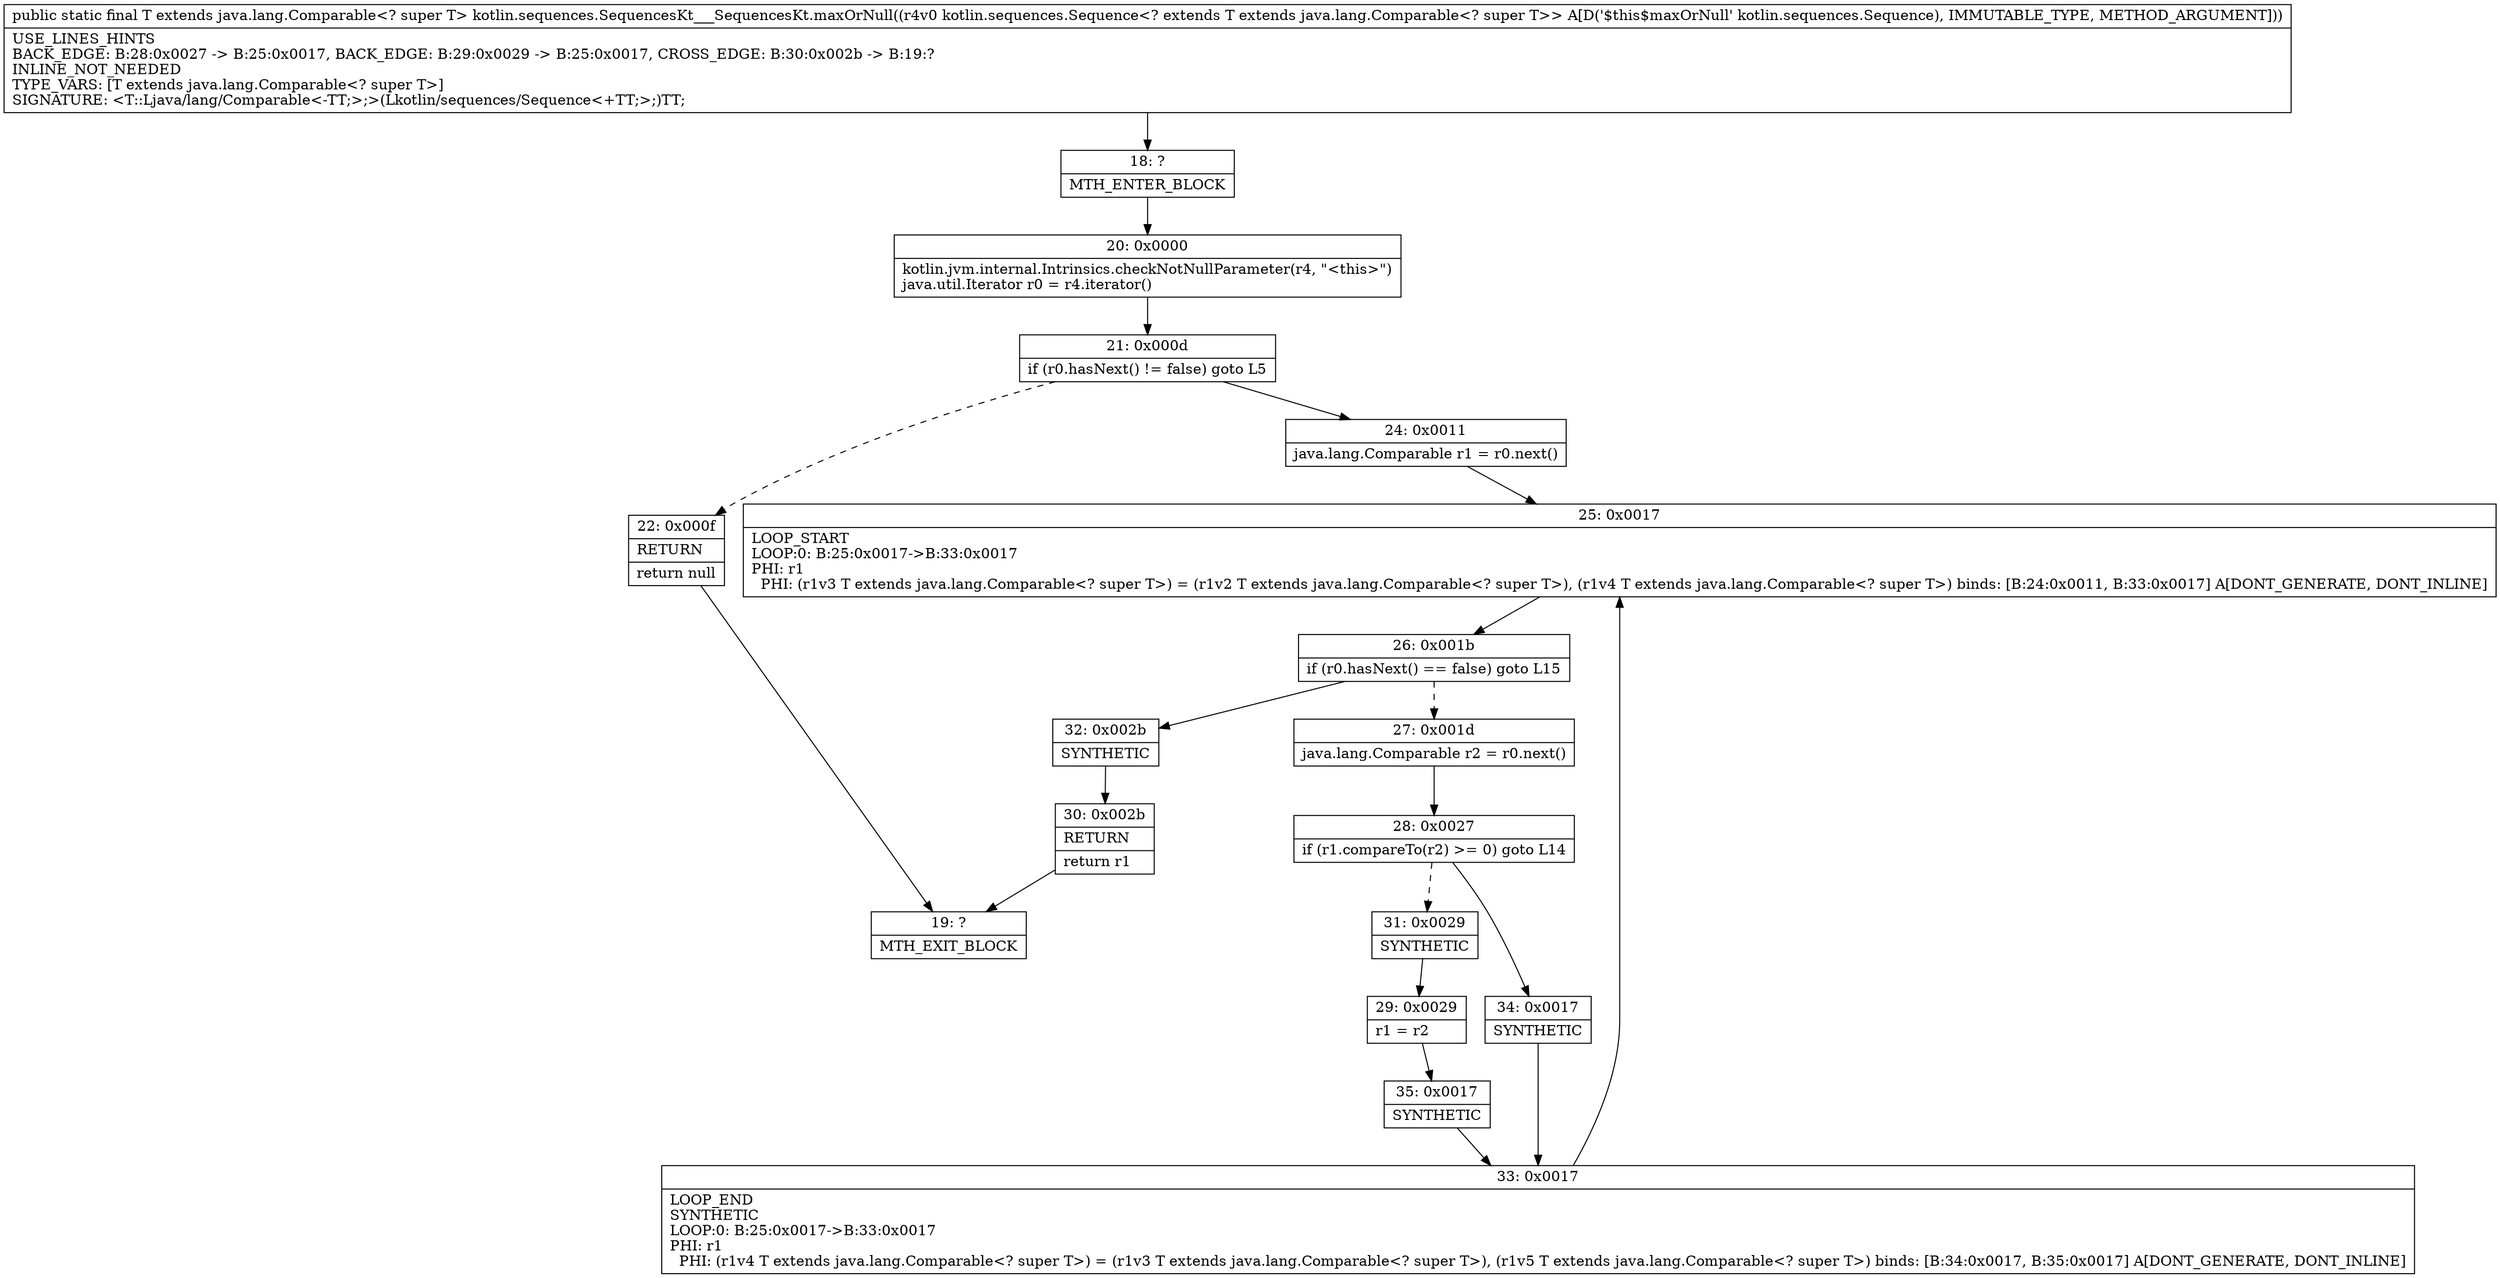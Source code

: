 digraph "CFG forkotlin.sequences.SequencesKt___SequencesKt.maxOrNull(Lkotlin\/sequences\/Sequence;)Ljava\/lang\/Comparable;" {
Node_18 [shape=record,label="{18\:\ ?|MTH_ENTER_BLOCK\l}"];
Node_20 [shape=record,label="{20\:\ 0x0000|kotlin.jvm.internal.Intrinsics.checkNotNullParameter(r4, \"\<this\>\")\ljava.util.Iterator r0 = r4.iterator()\l}"];
Node_21 [shape=record,label="{21\:\ 0x000d|if (r0.hasNext() != false) goto L5\l}"];
Node_22 [shape=record,label="{22\:\ 0x000f|RETURN\l|return null\l}"];
Node_19 [shape=record,label="{19\:\ ?|MTH_EXIT_BLOCK\l}"];
Node_24 [shape=record,label="{24\:\ 0x0011|java.lang.Comparable r1 = r0.next()\l}"];
Node_25 [shape=record,label="{25\:\ 0x0017|LOOP_START\lLOOP:0: B:25:0x0017\-\>B:33:0x0017\lPHI: r1 \l  PHI: (r1v3 T extends java.lang.Comparable\<? super T\>) = (r1v2 T extends java.lang.Comparable\<? super T\>), (r1v4 T extends java.lang.Comparable\<? super T\>) binds: [B:24:0x0011, B:33:0x0017] A[DONT_GENERATE, DONT_INLINE]\l}"];
Node_26 [shape=record,label="{26\:\ 0x001b|if (r0.hasNext() == false) goto L15\l}"];
Node_27 [shape=record,label="{27\:\ 0x001d|java.lang.Comparable r2 = r0.next()\l}"];
Node_28 [shape=record,label="{28\:\ 0x0027|if (r1.compareTo(r2) \>= 0) goto L14\l}"];
Node_31 [shape=record,label="{31\:\ 0x0029|SYNTHETIC\l}"];
Node_29 [shape=record,label="{29\:\ 0x0029|r1 = r2\l}"];
Node_35 [shape=record,label="{35\:\ 0x0017|SYNTHETIC\l}"];
Node_33 [shape=record,label="{33\:\ 0x0017|LOOP_END\lSYNTHETIC\lLOOP:0: B:25:0x0017\-\>B:33:0x0017\lPHI: r1 \l  PHI: (r1v4 T extends java.lang.Comparable\<? super T\>) = (r1v3 T extends java.lang.Comparable\<? super T\>), (r1v5 T extends java.lang.Comparable\<? super T\>) binds: [B:34:0x0017, B:35:0x0017] A[DONT_GENERATE, DONT_INLINE]\l}"];
Node_34 [shape=record,label="{34\:\ 0x0017|SYNTHETIC\l}"];
Node_32 [shape=record,label="{32\:\ 0x002b|SYNTHETIC\l}"];
Node_30 [shape=record,label="{30\:\ 0x002b|RETURN\l|return r1\l}"];
MethodNode[shape=record,label="{public static final T extends java.lang.Comparable\<? super T\> kotlin.sequences.SequencesKt___SequencesKt.maxOrNull((r4v0 kotlin.sequences.Sequence\<? extends T extends java.lang.Comparable\<? super T\>\> A[D('$this$maxOrNull' kotlin.sequences.Sequence), IMMUTABLE_TYPE, METHOD_ARGUMENT]))  | USE_LINES_HINTS\lBACK_EDGE: B:28:0x0027 \-\> B:25:0x0017, BACK_EDGE: B:29:0x0029 \-\> B:25:0x0017, CROSS_EDGE: B:30:0x002b \-\> B:19:?\lINLINE_NOT_NEEDED\lTYPE_VARS: [T extends java.lang.Comparable\<? super T\>]\lSIGNATURE: \<T::Ljava\/lang\/Comparable\<\-TT;\>;\>(Lkotlin\/sequences\/Sequence\<+TT;\>;)TT;\l}"];
MethodNode -> Node_18;Node_18 -> Node_20;
Node_20 -> Node_21;
Node_21 -> Node_22[style=dashed];
Node_21 -> Node_24;
Node_22 -> Node_19;
Node_24 -> Node_25;
Node_25 -> Node_26;
Node_26 -> Node_27[style=dashed];
Node_26 -> Node_32;
Node_27 -> Node_28;
Node_28 -> Node_31[style=dashed];
Node_28 -> Node_34;
Node_31 -> Node_29;
Node_29 -> Node_35;
Node_35 -> Node_33;
Node_33 -> Node_25;
Node_34 -> Node_33;
Node_32 -> Node_30;
Node_30 -> Node_19;
}

